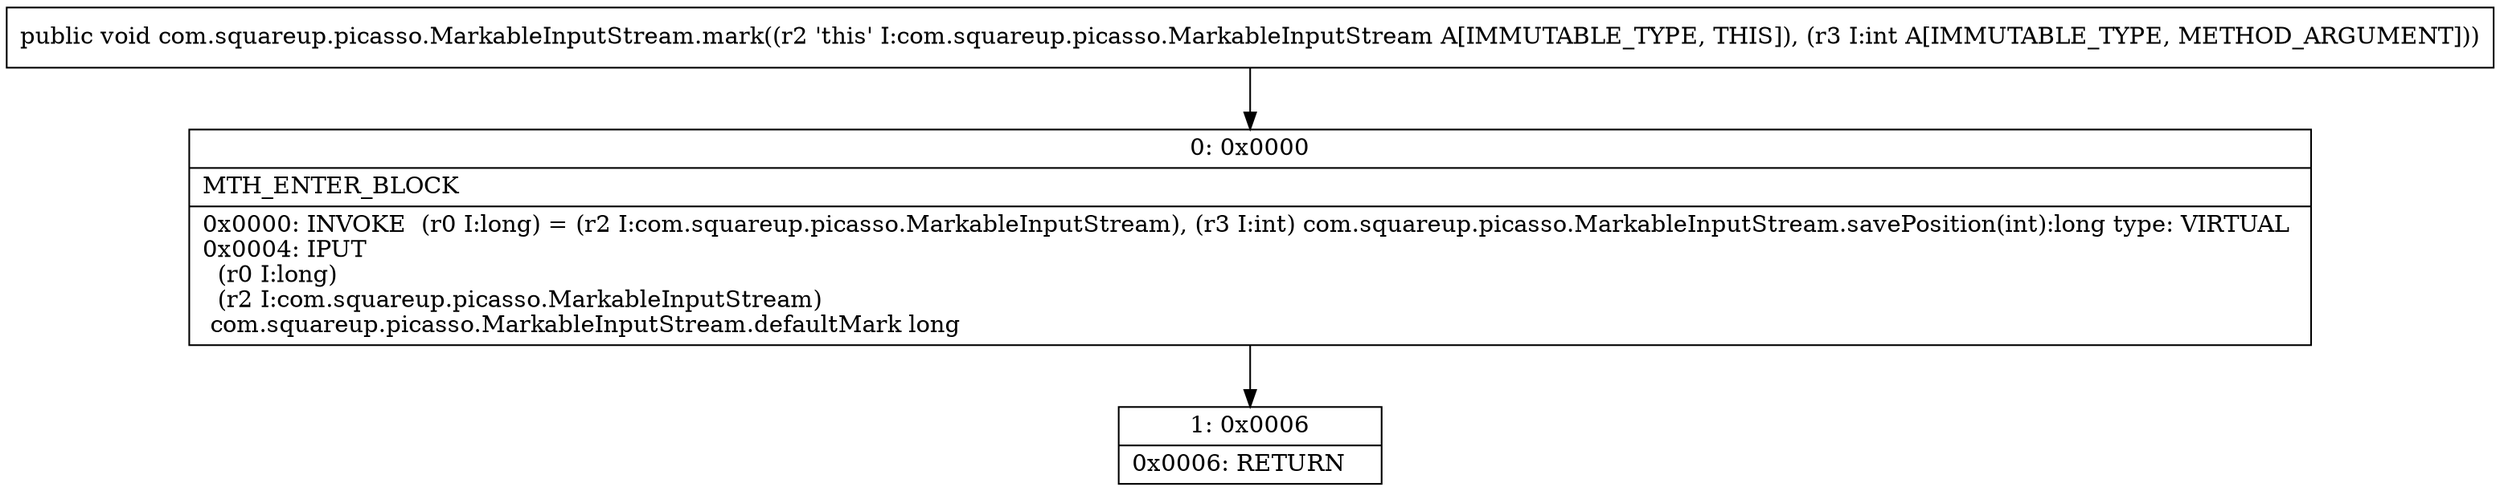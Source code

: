 digraph "CFG forcom.squareup.picasso.MarkableInputStream.mark(I)V" {
Node_0 [shape=record,label="{0\:\ 0x0000|MTH_ENTER_BLOCK\l|0x0000: INVOKE  (r0 I:long) = (r2 I:com.squareup.picasso.MarkableInputStream), (r3 I:int) com.squareup.picasso.MarkableInputStream.savePosition(int):long type: VIRTUAL \l0x0004: IPUT  \l  (r0 I:long)\l  (r2 I:com.squareup.picasso.MarkableInputStream)\l com.squareup.picasso.MarkableInputStream.defaultMark long \l}"];
Node_1 [shape=record,label="{1\:\ 0x0006|0x0006: RETURN   \l}"];
MethodNode[shape=record,label="{public void com.squareup.picasso.MarkableInputStream.mark((r2 'this' I:com.squareup.picasso.MarkableInputStream A[IMMUTABLE_TYPE, THIS]), (r3 I:int A[IMMUTABLE_TYPE, METHOD_ARGUMENT])) }"];
MethodNode -> Node_0;
Node_0 -> Node_1;
}

